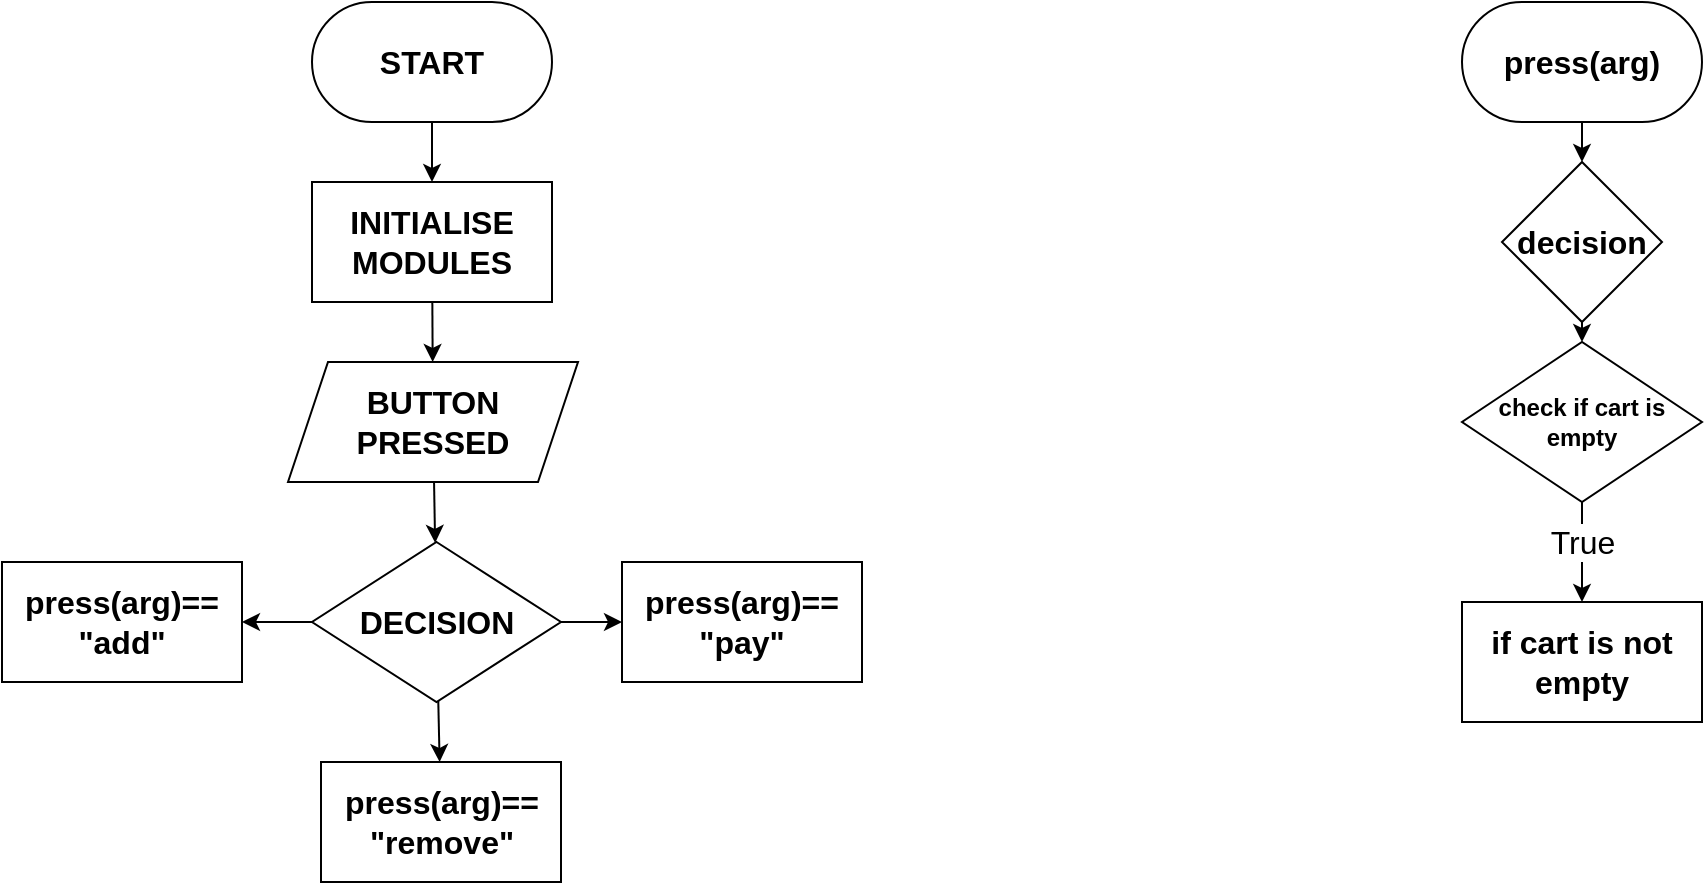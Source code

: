 <mxfile>
    <diagram id="a4ltD7ut11RuLwT1QWtY" name="Page-1">
        <mxGraphModel dx="1055" dy="616" grid="1" gridSize="10" guides="1" tooltips="1" connect="1" arrows="1" fold="1" page="1" pageScale="1" pageWidth="850" pageHeight="1100" math="0" shadow="0">
            <root>
                <mxCell id="0"/>
                <mxCell id="1" parent="0"/>
                <mxCell id="5" style="edgeStyle=none;html=1;exitX=0.5;exitY=1;exitDx=0;exitDy=0;entryX=0.5;entryY=0;entryDx=0;entryDy=0;" parent="1" source="2" target="4" edge="1">
                    <mxGeometry relative="1" as="geometry"/>
                </mxCell>
                <mxCell id="2" value="START" style="rounded=1;whiteSpace=wrap;html=1;arcSize=50;strokeWidth=1;fontSize=16;fontStyle=1" parent="1" vertex="1">
                    <mxGeometry x="155" width="120" height="60" as="geometry"/>
                </mxCell>
                <mxCell id="7" value="" style="edgeStyle=none;html=1;" parent="1" source="4" target="6" edge="1">
                    <mxGeometry relative="1" as="geometry"/>
                </mxCell>
                <mxCell id="4" value="&lt;font&gt;&lt;span&gt;INITIALISE&lt;/span&gt;&lt;/font&gt;&lt;div&gt;&lt;font&gt;&lt;span&gt;MODULES&lt;/span&gt;&lt;/font&gt;&lt;/div&gt;" style="rounded=0;whiteSpace=wrap;html=1;fontSize=16;fontStyle=1" parent="1" vertex="1">
                    <mxGeometry x="155" y="90" width="120" height="60" as="geometry"/>
                </mxCell>
                <mxCell id="9" value="" style="edgeStyle=none;html=1;" parent="1" source="6" target="8" edge="1">
                    <mxGeometry relative="1" as="geometry"/>
                </mxCell>
                <mxCell id="6" value="&lt;b&gt;BUTTON PRESSED&lt;/b&gt;" style="shape=parallelogram;perimeter=parallelogramPerimeter;whiteSpace=wrap;html=1;fixedSize=1;fontSize=16;rounded=0;fontStyle=0;" parent="1" vertex="1">
                    <mxGeometry x="143" y="180" width="145" height="60" as="geometry"/>
                </mxCell>
                <mxCell id="11" value="" style="edgeStyle=none;html=1;" parent="1" source="8" target="10" edge="1">
                    <mxGeometry relative="1" as="geometry"/>
                </mxCell>
                <mxCell id="13" value="" style="edgeStyle=none;html=1;" parent="1" source="8" target="12" edge="1">
                    <mxGeometry relative="1" as="geometry"/>
                </mxCell>
                <mxCell id="15" value="" style="edgeStyle=none;html=1;" parent="1" source="8" target="14" edge="1">
                    <mxGeometry relative="1" as="geometry"/>
                </mxCell>
                <mxCell id="8" value="&lt;b&gt;DECISION&lt;/b&gt;" style="rhombus;whiteSpace=wrap;html=1;fontSize=16;rounded=0;fontStyle=0;" parent="1" vertex="1">
                    <mxGeometry x="155" y="270" width="124.5" height="80" as="geometry"/>
                </mxCell>
                <mxCell id="10" value="&lt;b&gt;press(arg)== &quot;add&quot;&lt;/b&gt;" style="whiteSpace=wrap;html=1;fontSize=16;rounded=0;fontStyle=0;" parent="1" vertex="1">
                    <mxGeometry y="280" width="120" height="60" as="geometry"/>
                </mxCell>
                <mxCell id="12" value="&lt;b style=&quot;color: rgb(0, 0, 0);&quot;&gt;press(arg)== &quot;pay&quot;&lt;/b&gt;" style="whiteSpace=wrap;html=1;fontSize=16;rounded=0;fontStyle=0;" parent="1" vertex="1">
                    <mxGeometry x="310" y="280" width="120" height="60" as="geometry"/>
                </mxCell>
                <mxCell id="14" value="&lt;b style=&quot;color: rgb(0, 0, 0);&quot;&gt;press(arg)== &quot;remove&quot;&lt;/b&gt;" style="whiteSpace=wrap;html=1;fontSize=16;rounded=0;fontStyle=0;" parent="1" vertex="1">
                    <mxGeometry x="159.5" y="380" width="120" height="60" as="geometry"/>
                </mxCell>
                <mxCell id="18" value="" style="edgeStyle=none;html=1;" parent="1" source="16" target="17" edge="1">
                    <mxGeometry relative="1" as="geometry"/>
                </mxCell>
                <mxCell id="16" value="press(arg)" style="rounded=1;whiteSpace=wrap;html=1;arcSize=50;strokeWidth=1;fontSize=16;fontStyle=1" parent="1" vertex="1">
                    <mxGeometry x="730" width="120" height="60" as="geometry"/>
                </mxCell>
                <mxCell id="25" value="" style="edgeStyle=none;html=1;" edge="1" parent="1" source="17" target="24">
                    <mxGeometry relative="1" as="geometry"/>
                </mxCell>
                <mxCell id="17" value="decision" style="rhombus;whiteSpace=wrap;html=1;fontSize=16;rounded=1;arcSize=0;strokeWidth=1;fontStyle=1;" parent="1" vertex="1">
                    <mxGeometry x="750" y="80" width="80" height="80" as="geometry"/>
                </mxCell>
                <mxCell id="22" value="" style="edgeStyle=none;html=1;" edge="1" parent="1" target="21">
                    <mxGeometry relative="1" as="geometry">
                        <mxPoint x="790" y="240" as="sourcePoint"/>
                    </mxGeometry>
                </mxCell>
                <mxCell id="23" value="True" style="edgeLabel;html=1;align=center;verticalAlign=middle;resizable=0;points=[];fontSize=16;" vertex="1" connectable="0" parent="22">
                    <mxGeometry x="-0.135" y="-11" relative="1" as="geometry">
                        <mxPoint x="11" y="4" as="offset"/>
                    </mxGeometry>
                </mxCell>
                <mxCell id="21" value="if cart is not empty" style="whiteSpace=wrap;html=1;fontSize=16;rounded=1;arcSize=0;strokeWidth=1;fontStyle=1;" vertex="1" parent="1">
                    <mxGeometry x="730" y="300" width="120" height="60" as="geometry"/>
                </mxCell>
                <mxCell id="24" value="check if cart is empty" style="rhombus;whiteSpace=wrap;html=1;fontSize=12;rounded=1;arcSize=0;strokeWidth=1;fontStyle=1;labelBackgroundColor=none;" vertex="1" parent="1">
                    <mxGeometry x="730" y="170" width="120" height="80" as="geometry"/>
                </mxCell>
            </root>
        </mxGraphModel>
    </diagram>
</mxfile>